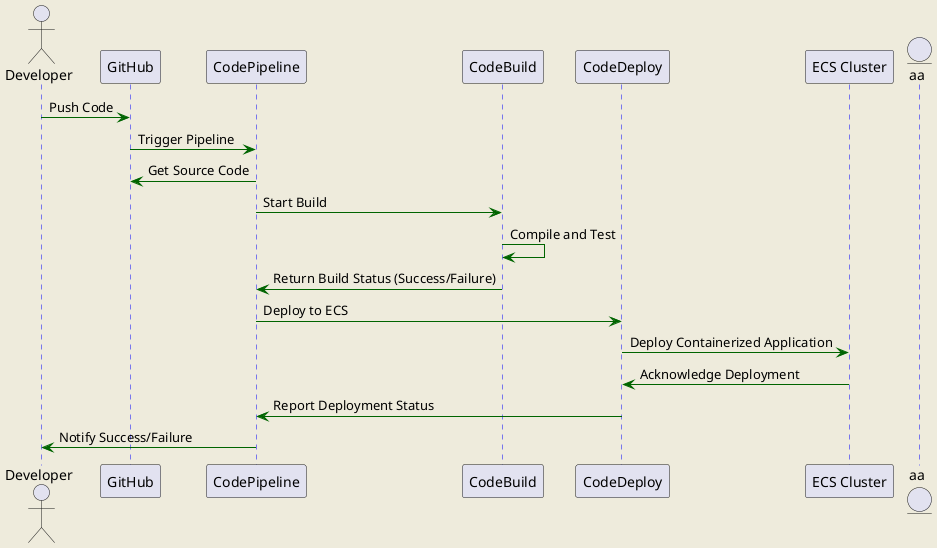 @startuml
skinparam backgroundColor #EEEBDC

skinparam sequence {
    ArrowColor DarkGreen
    LifeLineBorderColor blue
    LifeLineBackgroundColor #A9DCDF
}

actor Developer as Dev
participant "GitHub" as GitHub
participant "CodePipeline" as Pipeline
participant "CodeBuild" as Build
participant "CodeDeploy" as Deploy
participant "ECS Cluster" as ECS
entity "aa"

Dev -> GitHub : Push Code
GitHub -> Pipeline : Trigger Pipeline
Pipeline -> GitHub : Get Source Code
Pipeline -> Build : Start Build
Build -> Build : Compile and Test
Build -> Pipeline : Return Build Status (Success/Failure)
Pipeline -> Deploy : Deploy to ECS
Deploy -> ECS : Deploy Containerized Application
ECS -> Deploy : Acknowledge Deployment
Deploy -> Pipeline : Report Deployment Status
Pipeline -> Dev : Notify Success/Failure

@enduml
